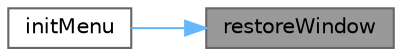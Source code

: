 digraph "restoreWindow"
{
 // LATEX_PDF_SIZE
  bgcolor="transparent";
  edge [fontname=Helvetica,fontsize=10,labelfontname=Helvetica,labelfontsize=10];
  node [fontname=Helvetica,fontsize=10,shape=box,height=0.2,width=0.4];
  rankdir="RL";
  Node1 [id="Node000001",label="restoreWindow",height=0.2,width=0.4,color="gray40", fillcolor="grey60", style="filled", fontcolor="black",tooltip="恢复窗口信号"];
  Node1 -> Node2 [id="edge1_Node000001_Node000002",dir="back",color="steelblue1",style="solid",tooltip=" "];
  Node2 [id="Node000002",label="initMenu",height=0.2,width=0.4,color="grey40", fillcolor="white", style="filled",URL="$class_title_option_menu.html#a9b45abf428270b1d7e17309e9fc6fe1f",tooltip="初始化菜单布局和内容"];
}
